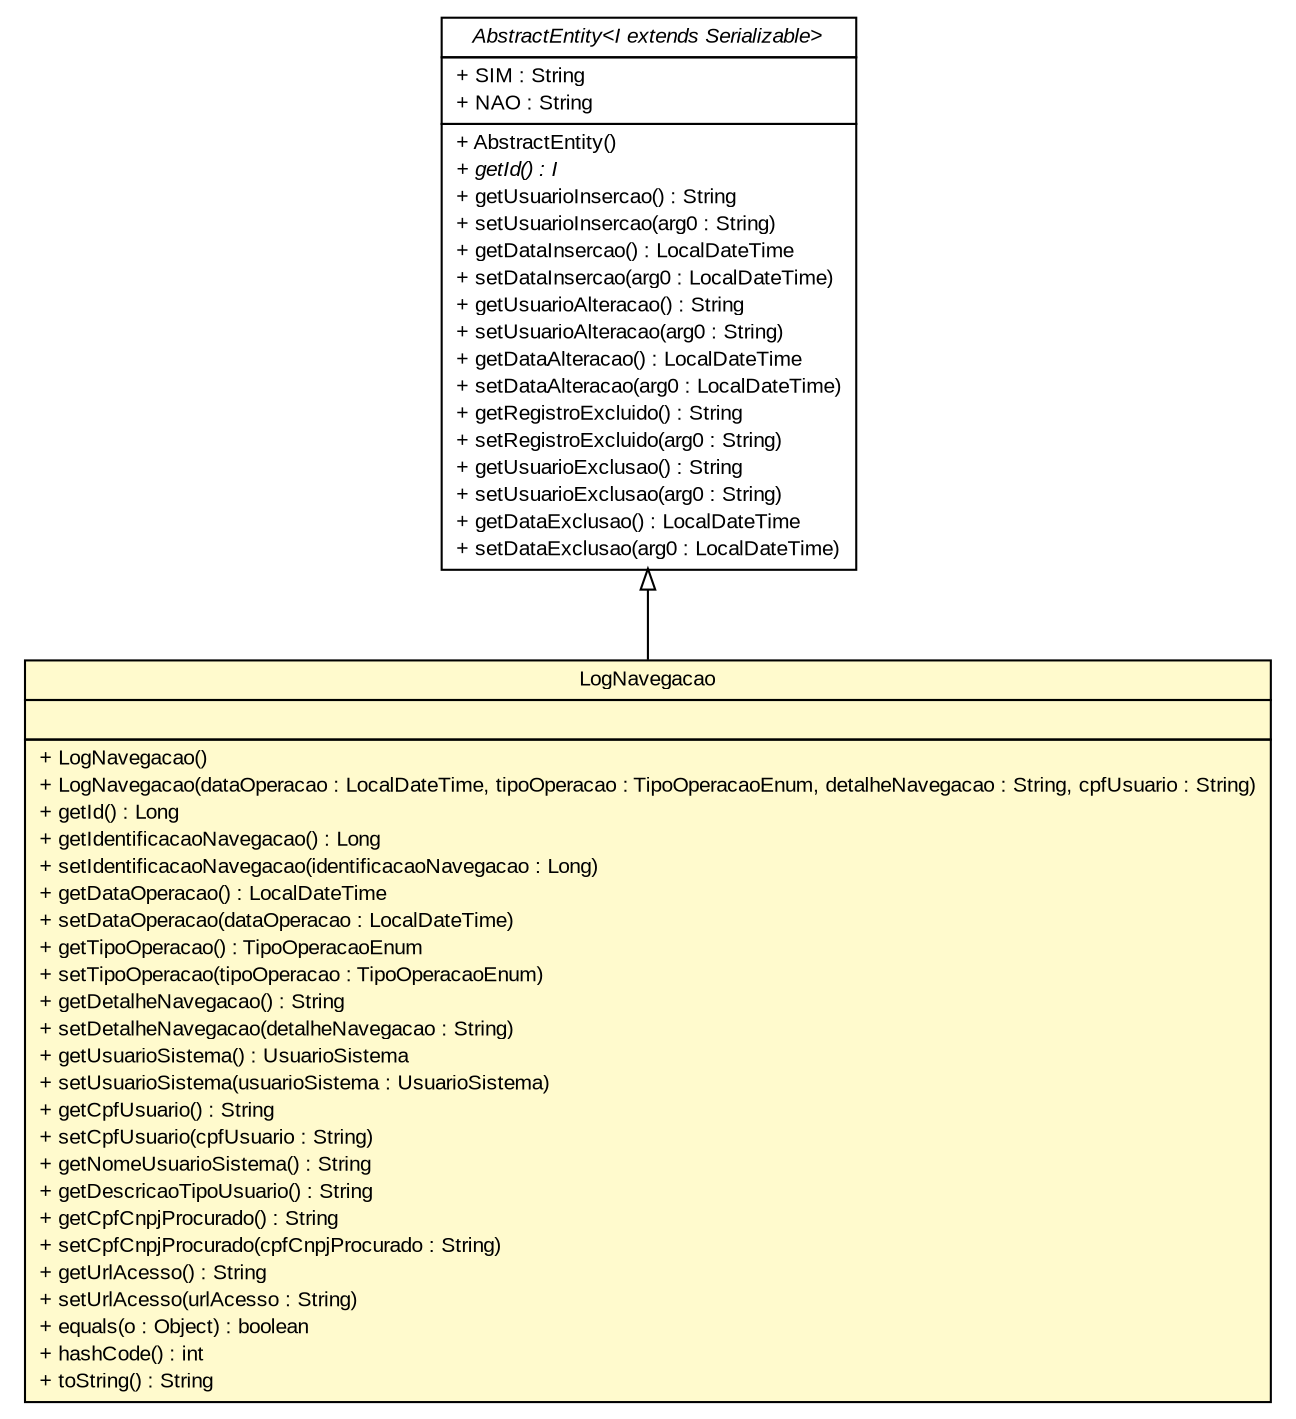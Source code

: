 #!/usr/local/bin/dot
#
# Class diagram 
# Generated by UMLGraph version R5_6 (http://www.umlgraph.org/)
#

digraph G {
	edge [fontname="arial",fontsize=10,labelfontname="arial",labelfontsize=10];
	node [fontname="arial",fontsize=10,shape=plaintext];
	nodesep=0.25;
	ranksep=0.5;
	// br.gov.to.sefaz.seg.persistence.entity.LogNavegacao
	c23674 [label=<<table title="br.gov.to.sefaz.seg.persistence.entity.LogNavegacao" border="0" cellborder="1" cellspacing="0" cellpadding="2" port="p" bgcolor="lemonChiffon" href="./LogNavegacao.html">
		<tr><td><table border="0" cellspacing="0" cellpadding="1">
<tr><td align="center" balign="center"> LogNavegacao </td></tr>
		</table></td></tr>
		<tr><td><table border="0" cellspacing="0" cellpadding="1">
<tr><td align="left" balign="left">  </td></tr>
		</table></td></tr>
		<tr><td><table border="0" cellspacing="0" cellpadding="1">
<tr><td align="left" balign="left"> + LogNavegacao() </td></tr>
<tr><td align="left" balign="left"> + LogNavegacao(dataOperacao : LocalDateTime, tipoOperacao : TipoOperacaoEnum, detalheNavegacao : String, cpfUsuario : String) </td></tr>
<tr><td align="left" balign="left"> + getId() : Long </td></tr>
<tr><td align="left" balign="left"> + getIdentificacaoNavegacao() : Long </td></tr>
<tr><td align="left" balign="left"> + setIdentificacaoNavegacao(identificacaoNavegacao : Long) </td></tr>
<tr><td align="left" balign="left"> + getDataOperacao() : LocalDateTime </td></tr>
<tr><td align="left" balign="left"> + setDataOperacao(dataOperacao : LocalDateTime) </td></tr>
<tr><td align="left" balign="left"> + getTipoOperacao() : TipoOperacaoEnum </td></tr>
<tr><td align="left" balign="left"> + setTipoOperacao(tipoOperacao : TipoOperacaoEnum) </td></tr>
<tr><td align="left" balign="left"> + getDetalheNavegacao() : String </td></tr>
<tr><td align="left" balign="left"> + setDetalheNavegacao(detalheNavegacao : String) </td></tr>
<tr><td align="left" balign="left"> + getUsuarioSistema() : UsuarioSistema </td></tr>
<tr><td align="left" balign="left"> + setUsuarioSistema(usuarioSistema : UsuarioSistema) </td></tr>
<tr><td align="left" balign="left"> + getCpfUsuario() : String </td></tr>
<tr><td align="left" balign="left"> + setCpfUsuario(cpfUsuario : String) </td></tr>
<tr><td align="left" balign="left"> + getNomeUsuarioSistema() : String </td></tr>
<tr><td align="left" balign="left"> + getDescricaoTipoUsuario() : String </td></tr>
<tr><td align="left" balign="left"> + getCpfCnpjProcurado() : String </td></tr>
<tr><td align="left" balign="left"> + setCpfCnpjProcurado(cpfCnpjProcurado : String) </td></tr>
<tr><td align="left" balign="left"> + getUrlAcesso() : String </td></tr>
<tr><td align="left" balign="left"> + setUrlAcesso(urlAcesso : String) </td></tr>
<tr><td align="left" balign="left"> + equals(o : Object) : boolean </td></tr>
<tr><td align="left" balign="left"> + hashCode() : int </td></tr>
<tr><td align="left" balign="left"> + toString() : String </td></tr>
		</table></td></tr>
		</table>>, URL="./LogNavegacao.html", fontname="arial", fontcolor="black", fontsize=10.0];
	//br.gov.to.sefaz.seg.persistence.entity.LogNavegacao extends br.gov.to.sefaz.persistence.entity.AbstractEntity<java.lang.Long>
	c23714:p -> c23674:p [dir=back,arrowtail=empty];
	// br.gov.to.sefaz.persistence.entity.AbstractEntity<I extends java.io.Serializable>
	c23714 [label=<<table title="br.gov.to.sefaz.persistence.entity.AbstractEntity" border="0" cellborder="1" cellspacing="0" cellpadding="2" port="p" href="http://java.sun.com/j2se/1.4.2/docs/api/br/gov/to/sefaz/persistence/entity/AbstractEntity.html">
		<tr><td><table border="0" cellspacing="0" cellpadding="1">
<tr><td align="center" balign="center"><font face="arial italic"> AbstractEntity&lt;I extends Serializable&gt; </font></td></tr>
		</table></td></tr>
		<tr><td><table border="0" cellspacing="0" cellpadding="1">
<tr><td align="left" balign="left"> + SIM : String </td></tr>
<tr><td align="left" balign="left"> + NAO : String </td></tr>
		</table></td></tr>
		<tr><td><table border="0" cellspacing="0" cellpadding="1">
<tr><td align="left" balign="left"> + AbstractEntity() </td></tr>
<tr><td align="left" balign="left"><font face="arial italic" point-size="10.0"> + getId() : I </font></td></tr>
<tr><td align="left" balign="left"> + getUsuarioInsercao() : String </td></tr>
<tr><td align="left" balign="left"> + setUsuarioInsercao(arg0 : String) </td></tr>
<tr><td align="left" balign="left"> + getDataInsercao() : LocalDateTime </td></tr>
<tr><td align="left" balign="left"> + setDataInsercao(arg0 : LocalDateTime) </td></tr>
<tr><td align="left" balign="left"> + getUsuarioAlteracao() : String </td></tr>
<tr><td align="left" balign="left"> + setUsuarioAlteracao(arg0 : String) </td></tr>
<tr><td align="left" balign="left"> + getDataAlteracao() : LocalDateTime </td></tr>
<tr><td align="left" balign="left"> + setDataAlteracao(arg0 : LocalDateTime) </td></tr>
<tr><td align="left" balign="left"> + getRegistroExcluido() : String </td></tr>
<tr><td align="left" balign="left"> + setRegistroExcluido(arg0 : String) </td></tr>
<tr><td align="left" balign="left"> + getUsuarioExclusao() : String </td></tr>
<tr><td align="left" balign="left"> + setUsuarioExclusao(arg0 : String) </td></tr>
<tr><td align="left" balign="left"> + getDataExclusao() : LocalDateTime </td></tr>
<tr><td align="left" balign="left"> + setDataExclusao(arg0 : LocalDateTime) </td></tr>
		</table></td></tr>
		</table>>, URL="http://java.sun.com/j2se/1.4.2/docs/api/br/gov/to/sefaz/persistence/entity/AbstractEntity.html", fontname="arial", fontcolor="black", fontsize=10.0];
}

